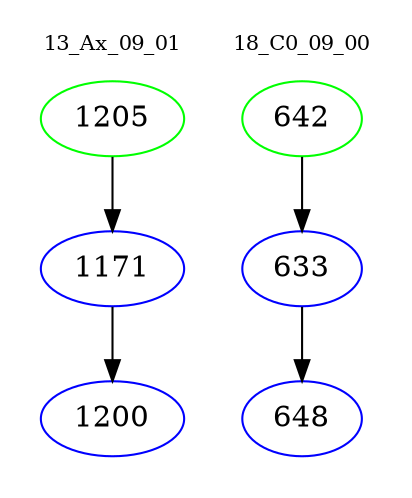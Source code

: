 digraph{
subgraph cluster_0 {
color = white
label = "13_Ax_09_01";
fontsize=10;
T0_1205 [label="1205", color="green"]
T0_1205 -> T0_1171 [color="black"]
T0_1171 [label="1171", color="blue"]
T0_1171 -> T0_1200 [color="black"]
T0_1200 [label="1200", color="blue"]
}
subgraph cluster_1 {
color = white
label = "18_C0_09_00";
fontsize=10;
T1_642 [label="642", color="green"]
T1_642 -> T1_633 [color="black"]
T1_633 [label="633", color="blue"]
T1_633 -> T1_648 [color="black"]
T1_648 [label="648", color="blue"]
}
}
